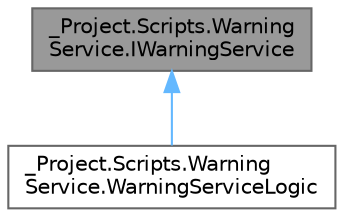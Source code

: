 digraph "_Project.Scripts.WarningService.IWarningService"
{
 // LATEX_PDF_SIZE
  bgcolor="transparent";
  edge [fontname=Helvetica,fontsize=10,labelfontname=Helvetica,labelfontsize=10];
  node [fontname=Helvetica,fontsize=10,shape=box,height=0.2,width=0.4];
  Node1 [id="Node000001",label="_Project.Scripts.Warning\lService.IWarningService",height=0.2,width=0.4,color="gray40", fillcolor="grey60", style="filled", fontcolor="black",tooltip="Интерфейс, отвечающий за появление окна-предупреждения"];
  Node1 -> Node2 [id="edge1_Node000001_Node000002",dir="back",color="steelblue1",style="solid",tooltip=" "];
  Node2 [id="Node000002",label="_Project.Scripts.Warning\lService.WarningServiceLogic",height=0.2,width=0.4,color="gray40", fillcolor="white", style="filled",URL="$class___project_1_1_scripts_1_1_warning_service_1_1_warning_service_logic.html",tooltip="Класс, отвечающий за появление окна-предупреждения"];
}
